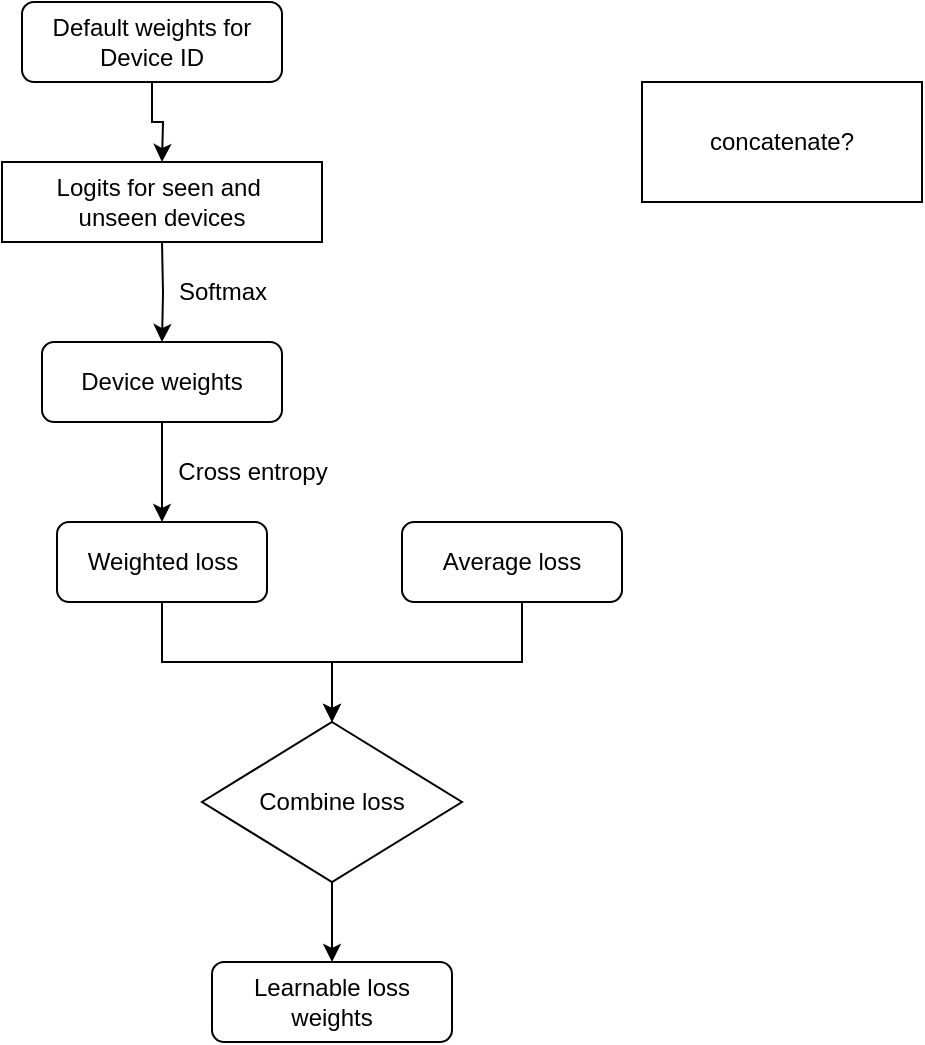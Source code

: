 <mxfile version="26.2.9">
  <diagram id="C5RBs43oDa-KdzZeNtuy" name="Page-1">
    <mxGraphModel dx="1215" dy="631" grid="1" gridSize="10" guides="1" tooltips="1" connect="1" arrows="1" fold="1" page="1" pageScale="1" pageWidth="827" pageHeight="1169" math="0" shadow="0">
      <root>
        <mxCell id="WIyWlLk6GJQsqaUBKTNV-0" />
        <mxCell id="WIyWlLk6GJQsqaUBKTNV-1" parent="WIyWlLk6GJQsqaUBKTNV-0" />
        <mxCell id="fnSgLKUvwpvgA6tS0XWF-12" value="" style="edgeStyle=orthogonalEdgeStyle;rounded=0;orthogonalLoop=1;jettySize=auto;html=1;" edge="1" parent="WIyWlLk6GJQsqaUBKTNV-1" source="WIyWlLk6GJQsqaUBKTNV-3">
          <mxGeometry relative="1" as="geometry">
            <mxPoint x="220" y="160" as="targetPoint" />
          </mxGeometry>
        </mxCell>
        <mxCell id="WIyWlLk6GJQsqaUBKTNV-3" value="Default weights for Device ID" style="rounded=1;whiteSpace=wrap;html=1;fontSize=12;glass=0;strokeWidth=1;shadow=0;" parent="WIyWlLk6GJQsqaUBKTNV-1" vertex="1">
          <mxGeometry x="150" y="80" width="130" height="40" as="geometry" />
        </mxCell>
        <mxCell id="fnSgLKUvwpvgA6tS0XWF-13" value="" style="edgeStyle=orthogonalEdgeStyle;rounded=0;orthogonalLoop=1;jettySize=auto;html=1;" edge="1" parent="WIyWlLk6GJQsqaUBKTNV-1" target="fnSgLKUvwpvgA6tS0XWF-10">
          <mxGeometry relative="1" as="geometry">
            <mxPoint x="220" y="200" as="sourcePoint" />
          </mxGeometry>
        </mxCell>
        <mxCell id="fnSgLKUvwpvgA6tS0XWF-31" value="" style="edgeStyle=orthogonalEdgeStyle;rounded=0;orthogonalLoop=1;jettySize=auto;html=1;" edge="1" parent="WIyWlLk6GJQsqaUBKTNV-1" source="fnSgLKUvwpvgA6tS0XWF-8" target="fnSgLKUvwpvgA6tS0XWF-30">
          <mxGeometry relative="1" as="geometry" />
        </mxCell>
        <mxCell id="fnSgLKUvwpvgA6tS0XWF-8" value="Combine loss" style="rhombus;whiteSpace=wrap;html=1;" vertex="1" parent="WIyWlLk6GJQsqaUBKTNV-1">
          <mxGeometry x="240" y="440" width="130" height="80" as="geometry" />
        </mxCell>
        <mxCell id="fnSgLKUvwpvgA6tS0XWF-9" style="edgeStyle=orthogonalEdgeStyle;rounded=0;orthogonalLoop=1;jettySize=auto;html=1;exitX=0.5;exitY=1;exitDx=0;exitDy=0;" edge="1" parent="WIyWlLk6GJQsqaUBKTNV-1">
          <mxGeometry relative="1" as="geometry">
            <mxPoint x="540" y="320" as="sourcePoint" />
            <mxPoint x="540" y="320" as="targetPoint" />
          </mxGeometry>
        </mxCell>
        <mxCell id="fnSgLKUvwpvgA6tS0XWF-24" value="" style="edgeStyle=orthogonalEdgeStyle;rounded=0;orthogonalLoop=1;jettySize=auto;html=1;" edge="1" parent="WIyWlLk6GJQsqaUBKTNV-1" source="fnSgLKUvwpvgA6tS0XWF-10" target="fnSgLKUvwpvgA6tS0XWF-11">
          <mxGeometry relative="1" as="geometry" />
        </mxCell>
        <mxCell id="fnSgLKUvwpvgA6tS0XWF-10" value="Device weights" style="rounded=1;whiteSpace=wrap;html=1;" vertex="1" parent="WIyWlLk6GJQsqaUBKTNV-1">
          <mxGeometry x="160" y="250" width="120" height="40" as="geometry" />
        </mxCell>
        <mxCell id="fnSgLKUvwpvgA6tS0XWF-27" value="" style="edgeStyle=orthogonalEdgeStyle;rounded=0;orthogonalLoop=1;jettySize=auto;html=1;" edge="1" parent="WIyWlLk6GJQsqaUBKTNV-1" source="fnSgLKUvwpvgA6tS0XWF-11" target="fnSgLKUvwpvgA6tS0XWF-8">
          <mxGeometry relative="1" as="geometry" />
        </mxCell>
        <mxCell id="fnSgLKUvwpvgA6tS0XWF-11" value="Weighted loss" style="rounded=1;whiteSpace=wrap;html=1;" vertex="1" parent="WIyWlLk6GJQsqaUBKTNV-1">
          <mxGeometry x="167.5" y="340" width="105" height="40" as="geometry" />
        </mxCell>
        <mxCell id="fnSgLKUvwpvgA6tS0XWF-14" value="Softmax" style="text;html=1;align=center;verticalAlign=middle;resizable=0;points=[];autosize=1;strokeColor=none;fillColor=none;" vertex="1" parent="WIyWlLk6GJQsqaUBKTNV-1">
          <mxGeometry x="215" y="210" width="70" height="30" as="geometry" />
        </mxCell>
        <mxCell id="fnSgLKUvwpvgA6tS0XWF-22" style="edgeStyle=orthogonalEdgeStyle;rounded=0;orthogonalLoop=1;jettySize=auto;html=1;exitX=0.5;exitY=1;exitDx=0;exitDy=0;" edge="1" parent="WIyWlLk6GJQsqaUBKTNV-1">
          <mxGeometry relative="1" as="geometry">
            <mxPoint x="220" y="200" as="sourcePoint" />
            <mxPoint x="220" y="200" as="targetPoint" />
          </mxGeometry>
        </mxCell>
        <mxCell id="fnSgLKUvwpvgA6tS0XWF-25" value="Cross entropy" style="text;html=1;align=center;verticalAlign=middle;resizable=0;points=[];autosize=1;strokeColor=none;fillColor=none;" vertex="1" parent="WIyWlLk6GJQsqaUBKTNV-1">
          <mxGeometry x="215" y="300" width="100" height="30" as="geometry" />
        </mxCell>
        <mxCell id="fnSgLKUvwpvgA6tS0XWF-28" value="" style="edgeStyle=orthogonalEdgeStyle;rounded=0;orthogonalLoop=1;jettySize=auto;html=1;" edge="1" parent="WIyWlLk6GJQsqaUBKTNV-1" source="fnSgLKUvwpvgA6tS0XWF-26" target="fnSgLKUvwpvgA6tS0XWF-8">
          <mxGeometry relative="1" as="geometry">
            <Array as="points">
              <mxPoint x="400" y="410" />
              <mxPoint x="305" y="410" />
            </Array>
          </mxGeometry>
        </mxCell>
        <mxCell id="fnSgLKUvwpvgA6tS0XWF-26" value="Average loss" style="rounded=1;whiteSpace=wrap;html=1;" vertex="1" parent="WIyWlLk6GJQsqaUBKTNV-1">
          <mxGeometry x="340" y="340" width="110" height="40" as="geometry" />
        </mxCell>
        <mxCell id="fnSgLKUvwpvgA6tS0XWF-30" value="Learnable loss weights" style="rounded=1;whiteSpace=wrap;html=1;" vertex="1" parent="WIyWlLk6GJQsqaUBKTNV-1">
          <mxGeometry x="245" y="560" width="120" height="40" as="geometry" />
        </mxCell>
        <mxCell id="fnSgLKUvwpvgA6tS0XWF-32" value="&lt;div&gt;Logits for seen and&amp;nbsp;&lt;/div&gt;&lt;div&gt;unseen devices&lt;/div&gt;" style="rounded=0;whiteSpace=wrap;html=1;" vertex="1" parent="WIyWlLk6GJQsqaUBKTNV-1">
          <mxGeometry x="140" y="160" width="160" height="40" as="geometry" />
        </mxCell>
        <mxCell id="fnSgLKUvwpvgA6tS0XWF-33" value="concatenate?" style="whiteSpace=wrap;html=1;" vertex="1" parent="WIyWlLk6GJQsqaUBKTNV-1">
          <mxGeometry x="460" y="120" width="140" height="60" as="geometry" />
        </mxCell>
      </root>
    </mxGraphModel>
  </diagram>
</mxfile>
